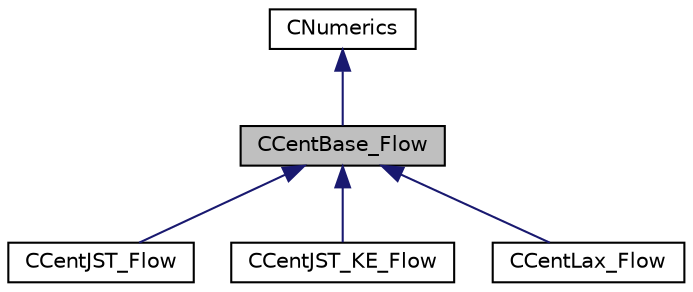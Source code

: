 digraph "CCentBase_Flow"
{
  edge [fontname="Helvetica",fontsize="10",labelfontname="Helvetica",labelfontsize="10"];
  node [fontname="Helvetica",fontsize="10",shape=record];
  Node0 [label="CCentBase_Flow",height=0.2,width=0.4,color="black", fillcolor="grey75", style="filled", fontcolor="black"];
  Node1 -> Node0 [dir="back",color="midnightblue",fontsize="10",style="solid",fontname="Helvetica"];
  Node1 [label="CNumerics",height=0.2,width=0.4,color="black", fillcolor="white", style="filled",URL="$class_c_numerics.html",tooltip="Class for defining the numerical methods. "];
  Node0 -> Node2 [dir="back",color="midnightblue",fontsize="10",style="solid",fontname="Helvetica"];
  Node2 [label="CCentJST_Flow",height=0.2,width=0.4,color="black", fillcolor="white", style="filled",URL="$class_c_cent_j_s_t___flow.html",tooltip="Class for centered scheme - JST. "];
  Node0 -> Node3 [dir="back",color="midnightblue",fontsize="10",style="solid",fontname="Helvetica"];
  Node3 [label="CCentJST_KE_Flow",height=0.2,width=0.4,color="black", fillcolor="white", style="filled",URL="$class_c_cent_j_s_t___k_e___flow.html",tooltip="Class for centered scheme - JST_KE (no 4th dissipation order term). "];
  Node0 -> Node4 [dir="back",color="midnightblue",fontsize="10",style="solid",fontname="Helvetica"];
  Node4 [label="CCentLax_Flow",height=0.2,width=0.4,color="black", fillcolor="white", style="filled",URL="$class_c_cent_lax___flow.html",tooltip="Class for computing the Lax-Friedrich centered scheme. "];
}
